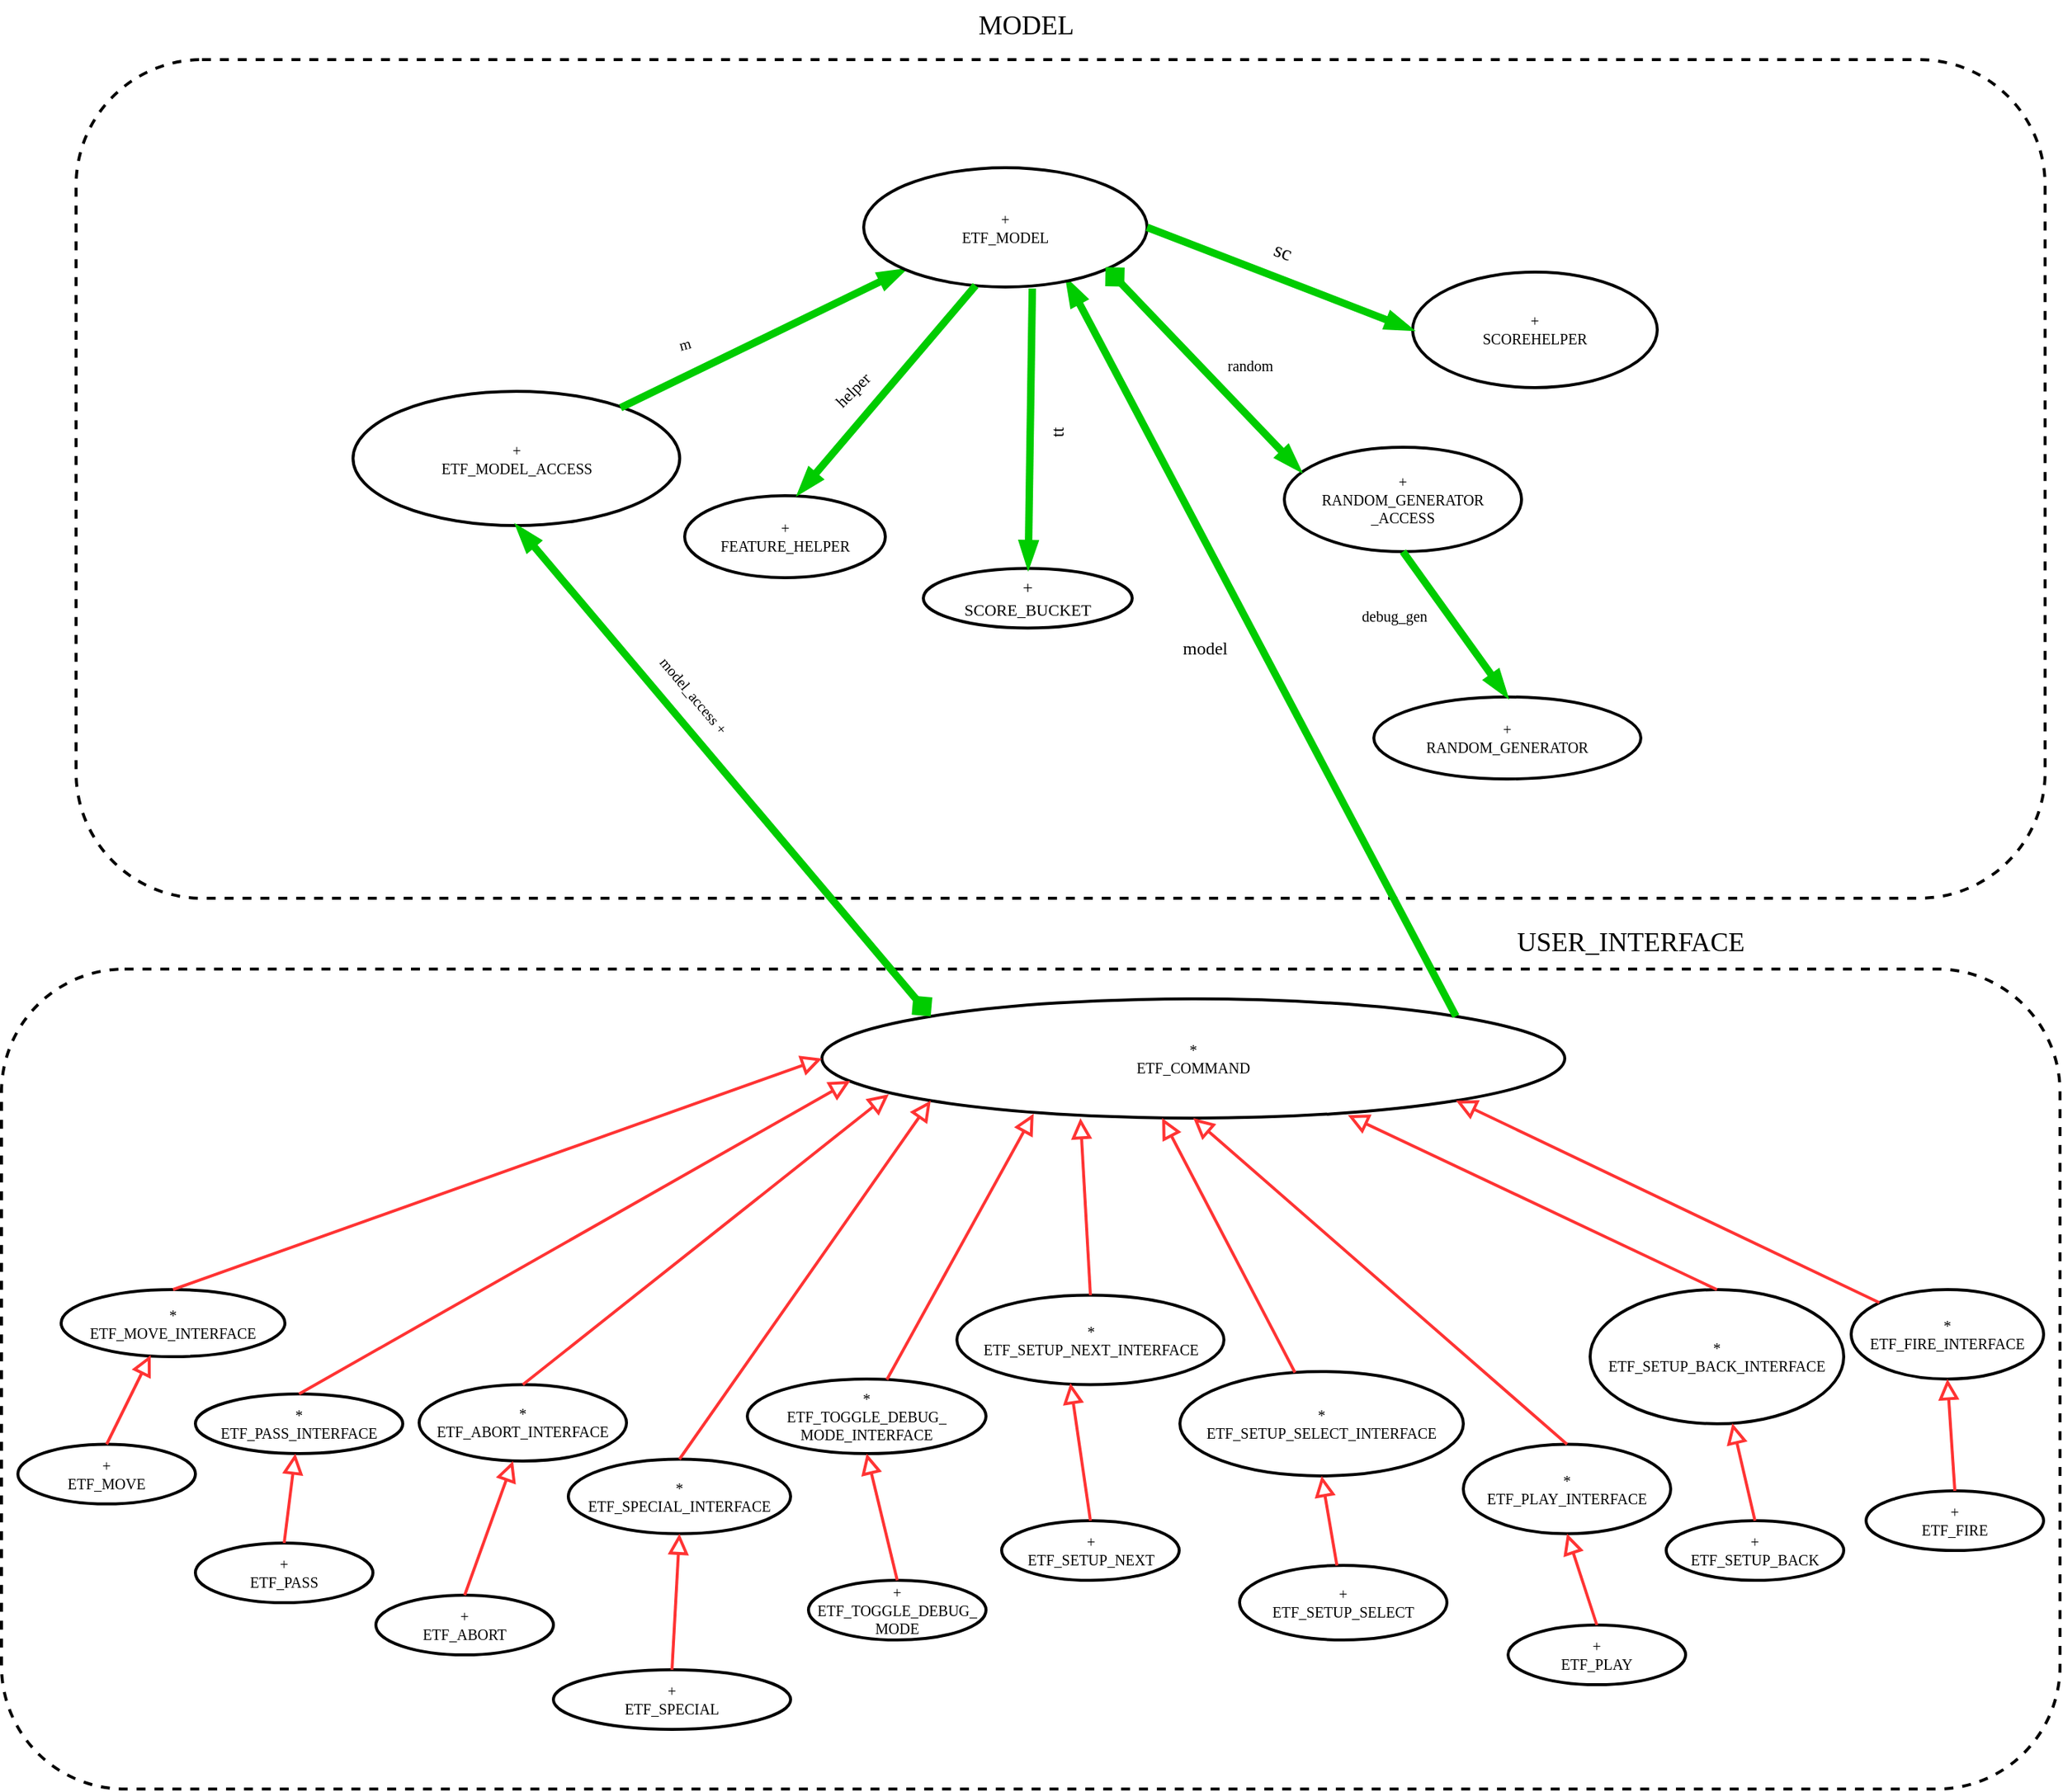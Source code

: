 <mxfile version="14.0.0" type="device"><diagram id="eb31tUqekqb13q4MTXRe" name="Page-1"><mxGraphModel dx="1888" dy="1451" grid="1" gridSize="10" guides="1" tooltips="1" connect="1" arrows="1" fold="1" page="1" pageScale="1" pageWidth="850" pageHeight="1100" math="0" shadow="0"><root><mxCell id="0"/><mxCell id="1" parent="0"/><mxCell id="ndewAaGc3X3wNqh94PXQ-47" value="" style="rounded=1;whiteSpace=wrap;html=1;fontSize=10;dashed=1;strokeWidth=2;" parent="1" vertex="1"><mxGeometry x="-760" y="-550" width="1320" height="562.5" as="geometry"/></mxCell><mxCell id="ndewAaGc3X3wNqh94PXQ-45" value="" style="rounded=1;whiteSpace=wrap;html=1;fontSize=10;dashed=1;strokeWidth=2;" parent="1" vertex="1"><mxGeometry x="-810" y="60" width="1380" height="550" as="geometry"/></mxCell><mxCell id="ndewAaGc3X3wNqh94PXQ-46" value="&lt;font style=&quot;font-size: 18px&quot;&gt;USER_INTERFACE&lt;/font&gt;" style="text;html=1;fontSize=10;fontFamily=Verdena;" parent="1" vertex="1"><mxGeometry x="204.497" y="25" width="70" height="25" as="geometry"/></mxCell><mxCell id="ndewAaGc3X3wNqh94PXQ-5" value="*&lt;br&gt;ETF_COMMAND" style="ellipse;whiteSpace=wrap;html=1;rounded=1;fontSize=10;fontFamily=Verdena;strokeWidth=2;" parent="1" vertex="1"><mxGeometry x="-260" y="80" width="498" height="80" as="geometry"/></mxCell><mxCell id="ndewAaGc3X3wNqh94PXQ-6" value="*&lt;br&gt;ETF_SETUP_SELECT_INTERFACE" style="ellipse;whiteSpace=wrap;html=1;rounded=1;fontSize=10;fontFamily=Verdena;strokeWidth=2;" parent="1" vertex="1"><mxGeometry x="-20" y="330" width="190" height="70" as="geometry"/></mxCell><mxCell id="ndewAaGc3X3wNqh94PXQ-7" value="*&lt;br&gt;ETF_PLAY_INTERFACE" style="ellipse;whiteSpace=wrap;html=1;rounded=1;fontSize=10;fontFamily=Verdena;strokeWidth=2;" parent="1" vertex="1"><mxGeometry x="170" y="378.75" width="139" height="60" as="geometry"/></mxCell><mxCell id="ndewAaGc3X3wNqh94PXQ-8" value="*&lt;br&gt;ETF_SETUP_BACK_INTERFACE" style="ellipse;whiteSpace=wrap;html=1;rounded=1;fontSize=10;fontFamily=Verdena;strokeWidth=2;" parent="1" vertex="1"><mxGeometry x="255" y="275" width="170" height="90" as="geometry"/></mxCell><mxCell id="ndewAaGc3X3wNqh94PXQ-9" value="*&lt;br&gt;ETF_FIRE_INTERFACE" style="ellipse;whiteSpace=wrap;html=1;rounded=1;fontSize=10;fontFamily=Verdena;strokeWidth=2;" parent="1" vertex="1"><mxGeometry x="430" y="275" width="129" height="60" as="geometry"/></mxCell><mxCell id="ndewAaGc3X3wNqh94PXQ-10" value="" style="endArrow=block;html=1;strokeColor=#FF3333;strokeWidth=2;endFill=0;endSize=9;entryX=0.458;entryY=1;entryDx=0;entryDy=0;entryPerimeter=0;" parent="1" source="ndewAaGc3X3wNqh94PXQ-6" target="ndewAaGc3X3wNqh94PXQ-5" edge="1"><mxGeometry width="50" height="50" relative="1" as="geometry"><mxPoint x="200" y="170" as="sourcePoint"/><mxPoint x="40" y="110" as="targetPoint"/></mxGeometry></mxCell><mxCell id="ndewAaGc3X3wNqh94PXQ-11" value="" style="endArrow=block;html=1;strokeColor=#FF3333;strokeWidth=2;endFill=0;endSize=9;exitX=0.5;exitY=0;exitDx=0;exitDy=0;entryX=0.5;entryY=1;entryDx=0;entryDy=0;" parent="1" source="ndewAaGc3X3wNqh94PXQ-7" target="ndewAaGc3X3wNqh94PXQ-5" edge="1"><mxGeometry width="50" height="50" relative="1" as="geometry"><mxPoint x="210" y="210" as="sourcePoint"/><mxPoint x="210" y="150" as="targetPoint"/></mxGeometry></mxCell><mxCell id="ndewAaGc3X3wNqh94PXQ-12" value="" style="endArrow=block;html=1;strokeColor=#FF3333;strokeWidth=2;endFill=0;endSize=9;entryX=0.708;entryY=0.975;entryDx=0;entryDy=0;exitX=0.5;exitY=0;exitDx=0;exitDy=0;entryPerimeter=0;" parent="1" source="ndewAaGc3X3wNqh94PXQ-8" target="ndewAaGc3X3wNqh94PXQ-5" edge="1"><mxGeometry width="50" height="50" relative="1" as="geometry"><mxPoint x="330" y="200" as="sourcePoint"/><mxPoint x="330" y="140" as="targetPoint"/></mxGeometry></mxCell><mxCell id="ndewAaGc3X3wNqh94PXQ-13" value="" style="endArrow=block;html=1;strokeColor=#FF3333;strokeWidth=2;endFill=0;endSize=9;entryX=1;entryY=1;entryDx=0;entryDy=0;exitX=0;exitY=0;exitDx=0;exitDy=0;" parent="1" source="ndewAaGc3X3wNqh94PXQ-9" target="ndewAaGc3X3wNqh94PXQ-5" edge="1"><mxGeometry width="50" height="50" relative="1" as="geometry"><mxPoint x="424" y="150" as="sourcePoint"/><mxPoint x="424" y="90" as="targetPoint"/></mxGeometry></mxCell><mxCell id="ndewAaGc3X3wNqh94PXQ-15" value="" style="endArrow=blockThin;html=1;strokeColor=#00CC00;strokeWidth=5;endFill=1;entryX=1;entryY=1;entryDx=0;entryDy=0;exitX=1;exitY=0;exitDx=0;exitDy=0;" parent="1" source="ndewAaGc3X3wNqh94PXQ-5" target="L94mdtTzZyeM97OFKpIt-3" edge="1"><mxGeometry width="50" height="50" relative="1" as="geometry"><mxPoint x="425" y="69" as="sourcePoint"/><mxPoint x="1002" y="116.67" as="targetPoint"/></mxGeometry></mxCell><mxCell id="ndewAaGc3X3wNqh94PXQ-16" value="&lt;font style=&quot;font-size: 12px&quot;&gt;model&lt;/font&gt;" style="text;html=1;fontSize=10;fontFamily=Verdena;" parent="1" vertex="1"><mxGeometry x="-20" y="-168.75" width="84" height="20" as="geometry"/></mxCell><mxCell id="ndewAaGc3X3wNqh94PXQ-17" value="+&lt;br&gt;ETF_MODEL_ACCESS" style="ellipse;whiteSpace=wrap;html=1;rounded=1;fontSize=10;fontFamily=Verdena;strokeWidth=2;" parent="1" vertex="1"><mxGeometry x="-574.33" y="-327.5" width="219" height="90" as="geometry"/></mxCell><mxCell id="ndewAaGc3X3wNqh94PXQ-18" value="" style="endArrow=blockThin;html=1;strokeColor=#00CC00;strokeWidth=5;endFill=1;startArrow=diamond;startFill=1;exitX=0;exitY=0;exitDx=0;exitDy=0;entryX=0.5;entryY=1;entryDx=0;entryDy=0;" parent="1" source="ndewAaGc3X3wNqh94PXQ-5" target="ndewAaGc3X3wNqh94PXQ-17" edge="1"><mxGeometry width="50" height="50" relative="1" as="geometry"><mxPoint x="379" y="135" as="sourcePoint"/><mxPoint x="519" y="135" as="targetPoint"/></mxGeometry></mxCell><mxCell id="ndewAaGc3X3wNqh94PXQ-19" value="model_access +" style="text;html=1;fontSize=10;fontFamily=Verdena;rotation=50;" parent="1" vertex="1"><mxGeometry x="-380" y="-130" width="81" height="20" as="geometry"/></mxCell><mxCell id="ndewAaGc3X3wNqh94PXQ-24" value="" style="endArrow=blockThin;html=1;strokeColor=#00CC00;strokeWidth=5;endFill=1;exitX=0.819;exitY=0.122;exitDx=0;exitDy=0;entryX=0;entryY=1;entryDx=0;entryDy=0;exitPerimeter=0;" parent="1" source="ndewAaGc3X3wNqh94PXQ-17" target="lgEKXqSkSk7WHHlJUhoK-27" edge="1"><mxGeometry width="50" height="50" relative="1" as="geometry"><mxPoint x="-493" y="-392.5" as="sourcePoint"/><mxPoint x="-212.4" y="-402.25" as="targetPoint"/></mxGeometry></mxCell><mxCell id="ndewAaGc3X3wNqh94PXQ-25" value="&amp;nbsp;&amp;nbsp;&amp;nbsp;&amp;nbsp; m" style="text;html=1;fontSize=10;fontFamily=Verdena;rotation=-15;" parent="1" vertex="1"><mxGeometry x="-372" y="-377.5" width="84" height="20" as="geometry"/></mxCell><mxCell id="ndewAaGc3X3wNqh94PXQ-37" value="+&lt;br&gt;ETF_SETUP_SELECT" style="ellipse;whiteSpace=wrap;html=1;rounded=1;fontSize=10;fontFamily=Verdena;strokeWidth=2;" parent="1" vertex="1"><mxGeometry x="20" y="460" width="139" height="50" as="geometry"/></mxCell><mxCell id="ndewAaGc3X3wNqh94PXQ-38" value="+&lt;br&gt;ETF_PLAY" style="ellipse;whiteSpace=wrap;html=1;rounded=1;fontSize=10;fontFamily=Verdena;strokeWidth=2;" parent="1" vertex="1"><mxGeometry x="200" y="500" width="119" height="40" as="geometry"/></mxCell><mxCell id="ndewAaGc3X3wNqh94PXQ-39" value="+&lt;br&gt;ETF_SETUP_BACK" style="ellipse;whiteSpace=wrap;html=1;rounded=1;fontSize=10;fontFamily=Verdena;strokeWidth=2;" parent="1" vertex="1"><mxGeometry x="306" y="430" width="119" height="40" as="geometry"/></mxCell><mxCell id="ndewAaGc3X3wNqh94PXQ-40" value="+&lt;br&gt;ETF_FIRE" style="ellipse;whiteSpace=wrap;html=1;rounded=1;fontSize=10;fontFamily=Verdena;strokeWidth=2;" parent="1" vertex="1"><mxGeometry x="440" y="410" width="119" height="40" as="geometry"/></mxCell><mxCell id="ndewAaGc3X3wNqh94PXQ-41" value="" style="endArrow=block;html=1;strokeColor=#FF3333;strokeWidth=2;endFill=0;endSize=9;exitX=0.5;exitY=0;exitDx=0;exitDy=0;entryX=0.5;entryY=1;entryDx=0;entryDy=0;" parent="1" source="ndewAaGc3X3wNqh94PXQ-38" target="ndewAaGc3X3wNqh94PXQ-7" edge="1"><mxGeometry width="50" height="50" relative="1" as="geometry"><mxPoint x="330" y="440" as="sourcePoint"/><mxPoint x="130" y="362" as="targetPoint"/></mxGeometry></mxCell><mxCell id="ndewAaGc3X3wNqh94PXQ-42" value="" style="endArrow=block;html=1;strokeColor=#FF3333;strokeWidth=2;endFill=0;endSize=9;exitX=0.5;exitY=0;exitDx=0;exitDy=0;" parent="1" source="ndewAaGc3X3wNqh94PXQ-39" target="ndewAaGc3X3wNqh94PXQ-8" edge="1"><mxGeometry width="50" height="50" relative="1" as="geometry"><mxPoint x="330" y="440" as="sourcePoint"/><mxPoint x="330" y="380" as="targetPoint"/><Array as="points"/></mxGeometry></mxCell><mxCell id="ndewAaGc3X3wNqh94PXQ-43" value="" style="endArrow=block;html=1;strokeColor=#FF3333;strokeWidth=2;endFill=0;endSize=9;exitX=0.5;exitY=0;exitDx=0;exitDy=0;entryX=0.5;entryY=1;entryDx=0;entryDy=0;" parent="1" source="ndewAaGc3X3wNqh94PXQ-40" target="ndewAaGc3X3wNqh94PXQ-9" edge="1"><mxGeometry width="50" height="50" relative="1" as="geometry"><mxPoint x="330" y="440" as="sourcePoint"/><mxPoint x="483" y="350" as="targetPoint"/></mxGeometry></mxCell><mxCell id="ndewAaGc3X3wNqh94PXQ-44" value="" style="endArrow=block;html=1;strokeColor=#FF3333;strokeWidth=2;endFill=0;endSize=9;entryX=0.5;entryY=1;entryDx=0;entryDy=0;" parent="1" source="ndewAaGc3X3wNqh94PXQ-37" target="ndewAaGc3X3wNqh94PXQ-6" edge="1"><mxGeometry width="50" height="50" relative="1" as="geometry"><mxPoint x="330" y="440" as="sourcePoint"/><mxPoint x="330" y="380" as="targetPoint"/></mxGeometry></mxCell><mxCell id="ndewAaGc3X3wNqh94PXQ-48" value="&lt;font style=&quot;font-size: 18px&quot;&gt;MODEL&lt;/font&gt;" style="text;html=1;fontSize=10;fontFamily=Verdena;" parent="1" vertex="1"><mxGeometry x="-157.003" y="-590" width="70" height="25" as="geometry"/></mxCell><mxCell id="lgEKXqSkSk7WHHlJUhoK-2" value="*&lt;br&gt;ETF_SETUP_NEXT_INTERFACE" style="ellipse;whiteSpace=wrap;html=1;rounded=1;fontSize=10;fontFamily=Verdena;strokeWidth=2;" parent="1" vertex="1"><mxGeometry x="-169.5" y="278.75" width="179" height="60" as="geometry"/></mxCell><mxCell id="lgEKXqSkSk7WHHlJUhoK-3" value="" style="endArrow=block;html=1;strokeColor=#FF3333;strokeWidth=2;endFill=0;endSize=9;exitX=0.5;exitY=0;exitDx=0;exitDy=0;entryX=0.348;entryY=1;entryDx=0;entryDy=0;entryPerimeter=0;" parent="1" source="lgEKXqSkSk7WHHlJUhoK-2" target="ndewAaGc3X3wNqh94PXQ-5" edge="1"><mxGeometry width="50" height="50" relative="1" as="geometry"><mxPoint x="-171" y="240" as="sourcePoint"/><mxPoint x="40" y="100" as="targetPoint"/></mxGeometry></mxCell><mxCell id="lgEKXqSkSk7WHHlJUhoK-4" value="&lt;div&gt;+&lt;/div&gt;&lt;div&gt;ETF_SETUP_NEXT&lt;/div&gt;" style="ellipse;whiteSpace=wrap;html=1;rounded=1;fontSize=10;fontFamily=Verdena;strokeWidth=2;" parent="1" vertex="1"><mxGeometry x="-139.5" y="430" width="119" height="40" as="geometry"/></mxCell><mxCell id="lgEKXqSkSk7WHHlJUhoK-5" value="" style="endArrow=block;html=1;strokeColor=#FF3333;strokeWidth=2;endFill=0;endSize=9;entryX=0.425;entryY=0.983;entryDx=0;entryDy=0;entryPerimeter=0;exitX=0.5;exitY=0;exitDx=0;exitDy=0;" parent="1" source="lgEKXqSkSk7WHHlJUhoK-4" target="lgEKXqSkSk7WHHlJUhoK-2" edge="1"><mxGeometry width="50" height="50" relative="1" as="geometry"><mxPoint x="-211" y="380" as="sourcePoint"/><mxPoint x="-211" y="320" as="targetPoint"/></mxGeometry></mxCell><mxCell id="lgEKXqSkSk7WHHlJUhoK-6" value="*&lt;br&gt;&lt;div&gt;ETF_TOGGLE_DEBUG_&lt;/div&gt;&lt;div&gt;MODE_INTERFACE&lt;/div&gt;" style="ellipse;whiteSpace=wrap;html=1;rounded=1;fontSize=10;fontFamily=Verdena;strokeWidth=2;" parent="1" vertex="1"><mxGeometry x="-310" y="335" width="160" height="50" as="geometry"/></mxCell><mxCell id="lgEKXqSkSk7WHHlJUhoK-7" value="" style="endArrow=block;html=1;strokeColor=#FF3333;strokeWidth=2;endFill=0;endSize=9;entryX=0.285;entryY=0.963;entryDx=0;entryDy=0;entryPerimeter=0;" parent="1" source="lgEKXqSkSk7WHHlJUhoK-6" target="ndewAaGc3X3wNqh94PXQ-5" edge="1"><mxGeometry width="50" height="50" relative="1" as="geometry"><mxPoint x="-300" y="270" as="sourcePoint"/><mxPoint x="-230" y="190" as="targetPoint"/></mxGeometry></mxCell><mxCell id="lgEKXqSkSk7WHHlJUhoK-8" value="+&lt;br&gt;&lt;div&gt;ETF_TOGGLE_DEBUG_&lt;/div&gt;MODE" style="ellipse;whiteSpace=wrap;html=1;rounded=1;fontSize=10;fontFamily=Verdena;strokeWidth=2;" parent="1" vertex="1"><mxGeometry x="-269" y="470" width="119" height="40" as="geometry"/></mxCell><mxCell id="lgEKXqSkSk7WHHlJUhoK-9" value="" style="endArrow=block;html=1;strokeColor=#FF3333;strokeWidth=2;endFill=0;endSize=9;exitX=0.5;exitY=0;exitDx=0;exitDy=0;entryX=0.5;entryY=1;entryDx=0;entryDy=0;" parent="1" source="lgEKXqSkSk7WHHlJUhoK-8" target="lgEKXqSkSk7WHHlJUhoK-6" edge="1"><mxGeometry width="50" height="50" relative="1" as="geometry"><mxPoint x="-230" y="310" as="sourcePoint"/><mxPoint x="-230" y="250" as="targetPoint"/></mxGeometry></mxCell><mxCell id="lgEKXqSkSk7WHHlJUhoK-10" value="*&lt;br&gt;ETF_SPECIAL_INTERFACE" style="ellipse;whiteSpace=wrap;html=1;rounded=1;fontSize=10;fontFamily=Verdena;strokeWidth=2;" parent="1" vertex="1"><mxGeometry x="-430" y="388.75" width="149" height="50" as="geometry"/></mxCell><mxCell id="lgEKXqSkSk7WHHlJUhoK-11" value="" style="endArrow=block;html=1;strokeColor=#FF3333;strokeWidth=2;endFill=0;endSize=9;exitX=0.5;exitY=0;exitDx=0;exitDy=0;entryX=0;entryY=1;entryDx=0;entryDy=0;" parent="1" source="lgEKXqSkSk7WHHlJUhoK-10" target="ndewAaGc3X3wNqh94PXQ-5" edge="1"><mxGeometry width="50" height="50" relative="1" as="geometry"><mxPoint x="-230" y="310" as="sourcePoint"/><mxPoint x="-230" y="250" as="targetPoint"/></mxGeometry></mxCell><mxCell id="lgEKXqSkSk7WHHlJUhoK-12" value="+&lt;br&gt;ETF_SPECIAL" style="ellipse;whiteSpace=wrap;html=1;rounded=1;fontSize=10;fontFamily=Verdena;strokeWidth=2;" parent="1" vertex="1"><mxGeometry x="-440" y="530" width="159" height="40" as="geometry"/></mxCell><mxCell id="lgEKXqSkSk7WHHlJUhoK-13" value="" style="endArrow=block;html=1;strokeColor=#FF3333;strokeWidth=2;endFill=0;endSize=9;exitX=0.5;exitY=0;exitDx=0;exitDy=0;entryX=0.5;entryY=1;entryDx=0;entryDy=0;" parent="1" source="lgEKXqSkSk7WHHlJUhoK-12" target="lgEKXqSkSk7WHHlJUhoK-10" edge="1"><mxGeometry width="50" height="50" relative="1" as="geometry"><mxPoint x="-170" y="370" as="sourcePoint"/><mxPoint x="-170" y="310" as="targetPoint"/></mxGeometry></mxCell><mxCell id="lgEKXqSkSk7WHHlJUhoK-14" value="*&lt;br&gt;ETF_MOVE_INTERFACE" style="ellipse;whiteSpace=wrap;html=1;rounded=1;fontSize=10;fontFamily=Verdena;strokeWidth=2;" parent="1" vertex="1"><mxGeometry x="-770" y="275" width="150" height="45" as="geometry"/></mxCell><mxCell id="lgEKXqSkSk7WHHlJUhoK-15" value="*&lt;br&gt;ETF_PASS_INTERFACE" style="ellipse;whiteSpace=wrap;html=1;rounded=1;fontSize=10;fontFamily=Verdena;strokeWidth=2;" parent="1" vertex="1"><mxGeometry x="-680" y="345" width="139" height="40" as="geometry"/></mxCell><mxCell id="lgEKXqSkSk7WHHlJUhoK-16" value="&lt;div&gt;*&lt;/div&gt;ETF_ABORT_INTERFACE" style="ellipse;whiteSpace=wrap;html=1;rounded=1;fontSize=10;fontFamily=Verdena;strokeWidth=2;" parent="1" vertex="1"><mxGeometry x="-530" y="338.75" width="139" height="51.25" as="geometry"/></mxCell><mxCell id="lgEKXqSkSk7WHHlJUhoK-18" value="" style="endArrow=block;html=1;strokeColor=#FF3333;strokeWidth=2;endFill=0;endSize=9;exitX=0.5;exitY=0;exitDx=0;exitDy=0;entryX=0;entryY=0.5;entryDx=0;entryDy=0;" parent="1" source="lgEKXqSkSk7WHHlJUhoK-14" target="ndewAaGc3X3wNqh94PXQ-5" edge="1"><mxGeometry width="50" height="50" relative="1" as="geometry"><mxPoint x="-460" y="270" as="sourcePoint"/><mxPoint x="-460" y="210" as="targetPoint"/></mxGeometry></mxCell><mxCell id="lgEKXqSkSk7WHHlJUhoK-19" value="" style="endArrow=block;html=1;strokeColor=#FF3333;strokeWidth=2;endFill=0;endSize=9;exitX=0.5;exitY=0;exitDx=0;exitDy=0;entryX=0.038;entryY=0.688;entryDx=0;entryDy=0;entryPerimeter=0;" parent="1" source="lgEKXqSkSk7WHHlJUhoK-15" target="ndewAaGc3X3wNqh94PXQ-5" edge="1"><mxGeometry width="50" height="50" relative="1" as="geometry"><mxPoint x="-460" y="270" as="sourcePoint"/><mxPoint x="-460" y="210" as="targetPoint"/></mxGeometry></mxCell><mxCell id="lgEKXqSkSk7WHHlJUhoK-20" value="" style="endArrow=block;html=1;strokeColor=#FF3333;strokeWidth=2;endFill=0;endSize=9;entryX=0.09;entryY=0.8;entryDx=0;entryDy=0;entryPerimeter=0;exitX=0.5;exitY=0;exitDx=0;exitDy=0;" parent="1" source="lgEKXqSkSk7WHHlJUhoK-16" target="ndewAaGc3X3wNqh94PXQ-5" edge="1"><mxGeometry width="50" height="50" relative="1" as="geometry"><mxPoint x="-460" y="270" as="sourcePoint"/><mxPoint x="-460" y="210" as="targetPoint"/></mxGeometry></mxCell><mxCell id="lgEKXqSkSk7WHHlJUhoK-21" value="+&lt;br&gt;ETF_ABORT" style="ellipse;whiteSpace=wrap;html=1;rounded=1;fontSize=10;fontFamily=Verdena;strokeWidth=2;" parent="1" vertex="1"><mxGeometry x="-559" y="480" width="119" height="40" as="geometry"/></mxCell><mxCell id="lgEKXqSkSk7WHHlJUhoK-22" value="" style="endArrow=block;html=1;strokeColor=#FF3333;strokeWidth=2;endFill=0;endSize=9;exitX=0.5;exitY=0;exitDx=0;exitDy=0;entryX=0.453;entryY=1;entryDx=0;entryDy=0;entryPerimeter=0;" parent="1" source="lgEKXqSkSk7WHHlJUhoK-21" target="lgEKXqSkSk7WHHlJUhoK-16" edge="1"><mxGeometry width="50" height="50" relative="1" as="geometry"><mxPoint x="-460" y="460" as="sourcePoint"/><mxPoint x="-460" y="400" as="targetPoint"/></mxGeometry></mxCell><mxCell id="lgEKXqSkSk7WHHlJUhoK-23" value="+&lt;br&gt;ETF_PASS" style="ellipse;whiteSpace=wrap;html=1;rounded=1;fontSize=10;fontFamily=Verdena;strokeWidth=2;" parent="1" vertex="1"><mxGeometry x="-680" y="445" width="119" height="40" as="geometry"/></mxCell><mxCell id="lgEKXqSkSk7WHHlJUhoK-24" value="" style="endArrow=block;html=1;strokeColor=#FF3333;strokeWidth=2;endFill=0;endSize=9;exitX=0.5;exitY=0;exitDx=0;exitDy=0;" parent="1" source="lgEKXqSkSk7WHHlJUhoK-23" target="lgEKXqSkSk7WHHlJUhoK-15" edge="1"><mxGeometry width="50" height="50" relative="1" as="geometry"><mxPoint x="-460" y="460" as="sourcePoint"/><mxPoint x="-460" y="400" as="targetPoint"/></mxGeometry></mxCell><mxCell id="lgEKXqSkSk7WHHlJUhoK-25" value="+&lt;br&gt;ETF_MOVE" style="ellipse;whiteSpace=wrap;html=1;rounded=1;fontSize=10;fontFamily=Verdena;strokeWidth=2;" parent="1" vertex="1"><mxGeometry x="-799" y="378.75" width="119" height="40" as="geometry"/></mxCell><mxCell id="lgEKXqSkSk7WHHlJUhoK-26" value="" style="endArrow=block;html=1;strokeColor=#FF3333;strokeWidth=2;endFill=0;endSize=9;exitX=0.5;exitY=0;exitDx=0;exitDy=0;entryX=0.4;entryY=0.978;entryDx=0;entryDy=0;entryPerimeter=0;" parent="1" source="lgEKXqSkSk7WHHlJUhoK-25" target="lgEKXqSkSk7WHHlJUhoK-14" edge="1"><mxGeometry width="50" height="50" relative="1" as="geometry"><mxPoint x="-460" y="460" as="sourcePoint"/><mxPoint x="-460" y="400" as="targetPoint"/></mxGeometry></mxCell><mxCell id="lgEKXqSkSk7WHHlJUhoK-27" value="+&lt;br&gt;ETF_MODEL" style="ellipse;whiteSpace=wrap;html=1;rounded=1;fontSize=10;fontFamily=Verdena;strokeWidth=2;" parent="1" vertex="1"><mxGeometry x="-232" y="-477.5" width="190" height="80" as="geometry"/></mxCell><mxCell id="lgEKXqSkSk7WHHlJUhoK-28" value="+&lt;br&gt;FEATURE_HELPER" style="ellipse;whiteSpace=wrap;html=1;rounded=1;fontSize=10;fontFamily=Verdena;strokeWidth=2;" parent="1" vertex="1"><mxGeometry x="-352" y="-257.5" width="134.5" height="55" as="geometry"/></mxCell><mxCell id="lgEKXqSkSk7WHHlJUhoK-29" value="" style="endArrow=blockThin;html=1;strokeColor=#00CC00;strokeWidth=5;endFill=1;entryX=0.565;entryY=-0.018;entryDx=0;entryDy=0;entryPerimeter=0;exitX=0.395;exitY=0.988;exitDx=0;exitDy=0;exitPerimeter=0;" parent="1" source="lgEKXqSkSk7WHHlJUhoK-27" target="lgEKXqSkSk7WHHlJUhoK-28" edge="1"><mxGeometry width="50" height="50" relative="1" as="geometry"><mxPoint x="-202" y="-262.5" as="sourcePoint"/><mxPoint x="-144.25" y="-397.5" as="targetPoint"/></mxGeometry></mxCell><mxCell id="lgEKXqSkSk7WHHlJUhoK-30" value="&lt;div&gt;&lt;font style=&quot;font-size: 11px&quot;&gt;helper&lt;/font&gt;&lt;/div&gt;&lt;div&gt;&lt;br&gt;&lt;/div&gt;" style="text;html=1;fontSize=10;fontFamily=Verdena;rotation=-45;" parent="1" vertex="1"><mxGeometry x="-260" y="-367.5" width="100" height="40" as="geometry"/></mxCell><mxCell id="lgEKXqSkSk7WHHlJUhoK-32" value="+&lt;br&gt;&lt;div&gt;RANDOM_GENERATOR&lt;/div&gt;&lt;div&gt;_ACCESS&lt;br&gt;&lt;/div&gt;" style="ellipse;whiteSpace=wrap;html=1;rounded=1;fontSize=10;fontFamily=Verdena;strokeWidth=2;" parent="1" vertex="1"><mxGeometry x="50" y="-290" width="159" height="70" as="geometry"/></mxCell><mxCell id="lgEKXqSkSk7WHHlJUhoK-33" value="+&lt;br&gt;RANDOM_GENERATOR" style="ellipse;whiteSpace=wrap;html=1;rounded=1;fontSize=10;fontFamily=Verdena;strokeWidth=2;" parent="1" vertex="1"><mxGeometry x="110" y="-122.5" width="179" height="55" as="geometry"/></mxCell><mxCell id="lgEKXqSkSk7WHHlJUhoK-34" value="" style="endArrow=blockThin;html=1;strokeColor=#00CC00;strokeWidth=5;endFill=1;entryX=0.5;entryY=0;entryDx=0;entryDy=0;exitX=0.5;exitY=1;exitDx=0;exitDy=0;" parent="1" source="lgEKXqSkSk7WHHlJUhoK-32" target="lgEKXqSkSk7WHHlJUhoK-33" edge="1"><mxGeometry width="50" height="50" relative="1" as="geometry"><mxPoint x="-182" y="-222.5" as="sourcePoint"/><mxPoint x="-42" y="-222.5" as="targetPoint"/></mxGeometry></mxCell><mxCell id="lgEKXqSkSk7WHHlJUhoK-35" value="debug_gen" style="text;html=1;fontSize=10;fontFamily=Verdena;" parent="1" vertex="1"><mxGeometry x="100" y="-188.75" width="84" height="20" as="geometry"/></mxCell><mxCell id="lgEKXqSkSk7WHHlJUhoK-36" value="" style="endArrow=blockThin;html=1;strokeColor=#00CC00;strokeWidth=5;endFill=1;startArrow=diamond;startFill=1;exitX=1;exitY=1;exitDx=0;exitDy=0;entryX=0.069;entryY=0.229;entryDx=0;entryDy=0;entryPerimeter=0;" parent="1" edge="1" target="lgEKXqSkSk7WHHlJUhoK-32"><mxGeometry width="50" height="50" relative="1" as="geometry"><mxPoint x="-69.825" y="-410.806" as="sourcePoint"/><mxPoint x="23.809" y="-278.75" as="targetPoint"/></mxGeometry></mxCell><mxCell id="lgEKXqSkSk7WHHlJUhoK-37" value="random" style="text;html=1;fontSize=10;fontFamily=Verdena;" parent="1" vertex="1"><mxGeometry x="9.5" y="-357.5" width="81" height="20" as="geometry"/></mxCell><mxCell id="L94mdtTzZyeM97OFKpIt-1" value="&lt;font style=&quot;font-size: 12px&quot;&gt;+&lt;br&gt;&lt;font style=&quot;font-size: 11px&quot;&gt;SCORE_BUCKET&lt;/font&gt;&lt;/font&gt;" style="ellipse;whiteSpace=wrap;html=1;rounded=1;fontSize=10;fontFamily=Verdena;strokeWidth=2;" parent="1" vertex="1"><mxGeometry x="-192" y="-208.75" width="140" height="40" as="geometry"/></mxCell><mxCell id="L94mdtTzZyeM97OFKpIt-2" value="" style="endArrow=blockThin;html=1;strokeColor=#00CC00;strokeWidth=5;endFill=1;exitX=0.595;exitY=1.013;exitDx=0;exitDy=0;exitPerimeter=0;" parent="1" source="lgEKXqSkSk7WHHlJUhoK-27" target="L94mdtTzZyeM97OFKpIt-1" edge="1"><mxGeometry width="50" height="50" relative="1" as="geometry"><mxPoint x="-132" y="-208.75" as="sourcePoint"/><mxPoint x="-123.06" y="-399.5" as="targetPoint"/></mxGeometry></mxCell><mxCell id="L94mdtTzZyeM97OFKpIt-3" value="&lt;font style=&quot;font-size: 12px&quot;&gt;tt&lt;/font&gt;" style="text;html=1;fontSize=10;fontFamily=Verdena;rotation=-90;" parent="1" vertex="1"><mxGeometry x="-160" y="-358.75" width="108" height="20" as="geometry"/></mxCell><mxCell id="FW9QEcwChrdAnWjXavTU-2" value="+&lt;br&gt;SCOREHELPER" style="ellipse;whiteSpace=wrap;html=1;rounded=1;fontSize=10;fontFamily=Verdena;strokeWidth=2;" vertex="1" parent="1"><mxGeometry x="136" y="-407.5" width="164" height="77.5" as="geometry"/></mxCell><mxCell id="FW9QEcwChrdAnWjXavTU-3" value="" style="endArrow=blockThin;html=1;strokeColor=#00CC00;strokeWidth=5;endFill=1;exitX=1;exitY=0.5;exitDx=0;exitDy=0;entryX=0;entryY=0.5;entryDx=0;entryDy=0;" edge="1" parent="1" source="lgEKXqSkSk7WHHlJUhoK-27" target="FW9QEcwChrdAnWjXavTU-2"><mxGeometry width="50" height="50" relative="1" as="geometry"><mxPoint y="-438" as="sourcePoint"/><mxPoint x="140" y="-438" as="targetPoint"/></mxGeometry></mxCell><mxCell id="FW9QEcwChrdAnWjXavTU-4" value="&lt;font style=&quot;font-size: 14px&quot;&gt;sc&lt;/font&gt;" style="text;html=1;fontSize=10;fontFamily=Verdena;rotation=20;" vertex="1" parent="1"><mxGeometry x="40" y="-422.5" width="88" height="25" as="geometry"/></mxCell></root></mxGraphModel></diagram></mxfile>